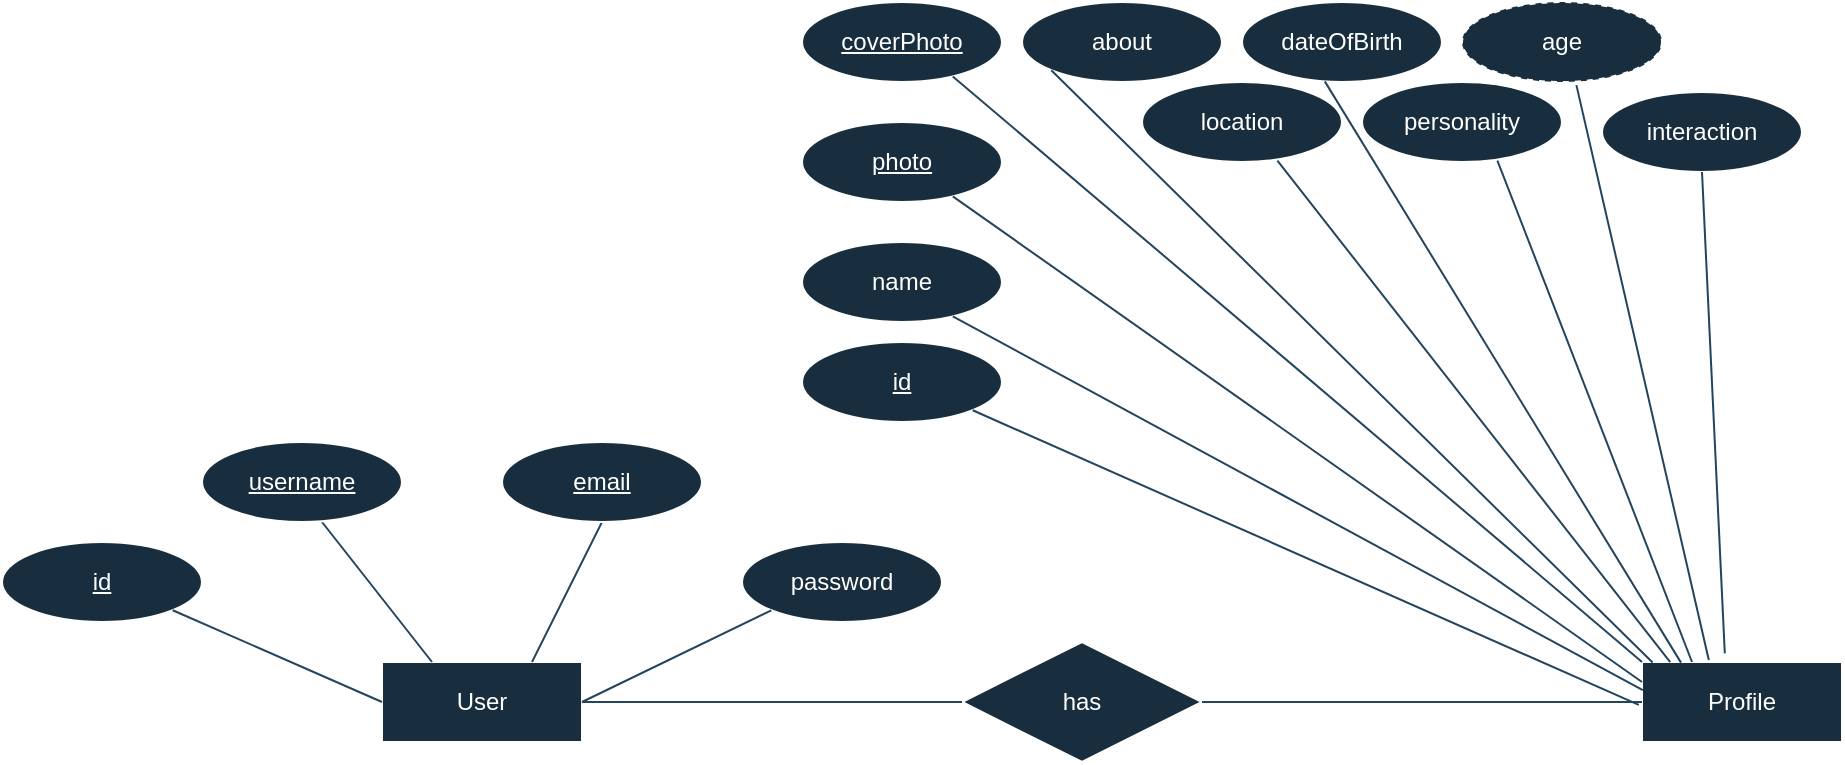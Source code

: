 <mxfile version="21.7.5" type="device">
  <diagram name="Database ER Diagram" id="S4qCdO56IddWzfysVUKZ">
    <mxGraphModel dx="1167" dy="1143" grid="1" gridSize="10" guides="1" tooltips="1" connect="1" arrows="1" fold="1" page="0" pageScale="1" pageWidth="850" pageHeight="1100" math="0" shadow="0">
      <root>
        <mxCell id="0" />
        <mxCell id="1" parent="0" />
        <mxCell id="Y48gruY4uMkVQWLDXMq1-1" value="User" style="whiteSpace=wrap;html=1;align=center;labelBackgroundColor=none;fillColor=#182E3E;strokeColor=#FFFFFF;fontColor=#FFFFFF;" parent="1" vertex="1">
          <mxGeometry x="190" y="130" width="100" height="40" as="geometry" />
        </mxCell>
        <mxCell id="Y48gruY4uMkVQWLDXMq1-25" value="password" style="ellipse;whiteSpace=wrap;html=1;align=center;labelBackgroundColor=none;fillColor=#182E3E;strokeColor=#FFFFFF;fontColor=#FFFFFF;" parent="1" vertex="1">
          <mxGeometry x="370" y="70" width="100" height="40" as="geometry" />
        </mxCell>
        <mxCell id="Y48gruY4uMkVQWLDXMq1-26" value="id" style="ellipse;whiteSpace=wrap;html=1;align=center;fontStyle=4;labelBackgroundColor=none;fillColor=#182E3E;strokeColor=#FFFFFF;fontColor=#FFFFFF;" parent="1" vertex="1">
          <mxGeometry y="70" width="100" height="40" as="geometry" />
        </mxCell>
        <mxCell id="Y48gruY4uMkVQWLDXMq1-29" value="" style="endArrow=none;html=1;rounded=0;exitX=1;exitY=0.5;exitDx=0;exitDy=0;entryX=0;entryY=1;entryDx=0;entryDy=0;labelBackgroundColor=none;strokeColor=#23445D;fontColor=default;" parent="1" source="Y48gruY4uMkVQWLDXMq1-1" target="Y48gruY4uMkVQWLDXMq1-25" edge="1">
          <mxGeometry relative="1" as="geometry">
            <mxPoint x="260" y="200" as="sourcePoint" />
            <mxPoint x="420" y="200" as="targetPoint" />
          </mxGeometry>
        </mxCell>
        <mxCell id="Y48gruY4uMkVQWLDXMq1-30" value="" style="endArrow=none;html=1;rounded=0;exitX=0.75;exitY=0;exitDx=0;exitDy=0;entryX=0.5;entryY=1;entryDx=0;entryDy=0;labelBackgroundColor=none;strokeColor=#23445D;fontColor=default;" parent="1" source="Y48gruY4uMkVQWLDXMq1-1" edge="1">
          <mxGeometry relative="1" as="geometry">
            <mxPoint x="300" y="160" as="sourcePoint" />
            <mxPoint x="300" y="60" as="targetPoint" />
          </mxGeometry>
        </mxCell>
        <mxCell id="Y48gruY4uMkVQWLDXMq1-31" value="" style="endArrow=none;html=1;rounded=0;exitX=0.25;exitY=0;exitDx=0;exitDy=0;entryX=0.5;entryY=1;entryDx=0;entryDy=0;labelBackgroundColor=none;strokeColor=#23445D;fontColor=default;" parent="1" source="Y48gruY4uMkVQWLDXMq1-1" edge="1">
          <mxGeometry relative="1" as="geometry">
            <mxPoint x="275" y="140" as="sourcePoint" />
            <mxPoint x="160" y="60" as="targetPoint" />
          </mxGeometry>
        </mxCell>
        <mxCell id="Y48gruY4uMkVQWLDXMq1-32" value="" style="endArrow=none;html=1;rounded=0;exitX=0;exitY=0.5;exitDx=0;exitDy=0;entryX=1;entryY=1;entryDx=0;entryDy=0;labelBackgroundColor=none;strokeColor=#23445D;fontColor=default;" parent="1" source="Y48gruY4uMkVQWLDXMq1-1" target="Y48gruY4uMkVQWLDXMq1-26" edge="1">
          <mxGeometry relative="1" as="geometry">
            <mxPoint x="225" y="140" as="sourcePoint" />
            <mxPoint x="170" y="70" as="targetPoint" />
          </mxGeometry>
        </mxCell>
        <mxCell id="Y48gruY4uMkVQWLDXMq1-33" value="Profile" style="whiteSpace=wrap;html=1;align=center;labelBackgroundColor=none;fillColor=#182E3E;strokeColor=#FFFFFF;fontColor=#FFFFFF;" parent="1" vertex="1">
          <mxGeometry x="820" y="130" width="100" height="40" as="geometry" />
        </mxCell>
        <mxCell id="1qY1PoXrJTTYbtQSf-mt-1" value="username" style="ellipse;whiteSpace=wrap;html=1;align=center;fontStyle=4;labelBackgroundColor=none;fillColor=#182E3E;strokeColor=#FFFFFF;fontColor=#FFFFFF;" vertex="1" parent="1">
          <mxGeometry x="100" y="20" width="100" height="40" as="geometry" />
        </mxCell>
        <mxCell id="1qY1PoXrJTTYbtQSf-mt-2" value="email" style="ellipse;whiteSpace=wrap;html=1;align=center;fontStyle=4;labelBackgroundColor=none;fillColor=#182E3E;strokeColor=#FFFFFF;fontColor=#FFFFFF;" vertex="1" parent="1">
          <mxGeometry x="250" y="20" width="100" height="40" as="geometry" />
        </mxCell>
        <mxCell id="1qY1PoXrJTTYbtQSf-mt-3" value="id" style="ellipse;whiteSpace=wrap;html=1;align=center;fontStyle=4;labelBackgroundColor=none;fillColor=#182E3E;strokeColor=#FFFFFF;fontColor=#FFFFFF;" vertex="1" parent="1">
          <mxGeometry x="400" y="-30" width="100" height="40" as="geometry" />
        </mxCell>
        <mxCell id="1qY1PoXrJTTYbtQSf-mt-4" value="" style="endArrow=none;html=1;rounded=0;entryX=1;entryY=1;entryDx=0;entryDy=0;exitX=-0.016;exitY=0.537;exitDx=0;exitDy=0;exitPerimeter=0;labelBackgroundColor=none;strokeColor=#23445D;fontColor=default;" edge="1" target="1qY1PoXrJTTYbtQSf-mt-3" parent="1" source="Y48gruY4uMkVQWLDXMq1-33">
          <mxGeometry relative="1" as="geometry">
            <mxPoint x="800" y="150" as="sourcePoint" />
            <mxPoint x="800" y="70" as="targetPoint" />
          </mxGeometry>
        </mxCell>
        <mxCell id="1qY1PoXrJTTYbtQSf-mt-5" value="name" style="ellipse;whiteSpace=wrap;html=1;align=center;labelBackgroundColor=none;fillColor=#182E3E;strokeColor=#FFFFFF;fontColor=#FFFFFF;" vertex="1" parent="1">
          <mxGeometry x="400" y="-80" width="100" height="40" as="geometry" />
        </mxCell>
        <mxCell id="1qY1PoXrJTTYbtQSf-mt-6" value="" style="endArrow=none;html=1;rounded=0;exitX=0.004;exitY=0.353;exitDx=0;exitDy=0;entryX=0.754;entryY=0.93;entryDx=0;entryDy=0;exitPerimeter=0;entryPerimeter=0;labelBackgroundColor=none;strokeColor=#23445D;fontColor=default;" edge="1" parent="1" source="Y48gruY4uMkVQWLDXMq1-33" target="1qY1PoXrJTTYbtQSf-mt-5">
          <mxGeometry relative="1" as="geometry">
            <mxPoint x="830" y="160" as="sourcePoint" />
            <mxPoint x="385" y="-76" as="targetPoint" />
          </mxGeometry>
        </mxCell>
        <mxCell id="1qY1PoXrJTTYbtQSf-mt-7" value="&lt;u&gt;photo&lt;/u&gt;" style="ellipse;whiteSpace=wrap;html=1;align=center;labelBackgroundColor=none;fillColor=#182E3E;strokeColor=#FFFFFF;fontColor=#FFFFFF;" vertex="1" parent="1">
          <mxGeometry x="400" y="-140" width="100" height="40" as="geometry" />
        </mxCell>
        <mxCell id="1qY1PoXrJTTYbtQSf-mt-8" value="" style="endArrow=none;html=1;rounded=0;exitX=0;exitY=0.25;exitDx=0;exitDy=0;entryX=0.754;entryY=0.93;entryDx=0;entryDy=0;entryPerimeter=0;labelBackgroundColor=none;strokeColor=#23445D;fontColor=default;" edge="1" target="1qY1PoXrJTTYbtQSf-mt-7" parent="1" source="Y48gruY4uMkVQWLDXMq1-33">
          <mxGeometry relative="1" as="geometry">
            <mxPoint x="820" y="84" as="sourcePoint" />
            <mxPoint x="385" y="-136" as="targetPoint" />
          </mxGeometry>
        </mxCell>
        <mxCell id="1qY1PoXrJTTYbtQSf-mt-10" value="&lt;u&gt;coverPhoto&lt;/u&gt;" style="ellipse;whiteSpace=wrap;html=1;align=center;labelBackgroundColor=none;fillColor=#182E3E;strokeColor=#FFFFFF;fontColor=#FFFFFF;" vertex="1" parent="1">
          <mxGeometry x="400" y="-200" width="100" height="40" as="geometry" />
        </mxCell>
        <mxCell id="1qY1PoXrJTTYbtQSf-mt-11" value="" style="endArrow=none;html=1;rounded=0;exitX=0;exitY=0;exitDx=0;exitDy=0;entryX=0.754;entryY=0.93;entryDx=0;entryDy=0;entryPerimeter=0;labelBackgroundColor=none;strokeColor=#23445D;fontColor=default;" edge="1" target="1qY1PoXrJTTYbtQSf-mt-10" parent="1" source="Y48gruY4uMkVQWLDXMq1-33">
          <mxGeometry relative="1" as="geometry">
            <mxPoint x="820" y="80" as="sourcePoint" />
            <mxPoint x="385" y="-196" as="targetPoint" />
          </mxGeometry>
        </mxCell>
        <mxCell id="1qY1PoXrJTTYbtQSf-mt-12" value="about" style="ellipse;whiteSpace=wrap;html=1;align=center;labelBackgroundColor=none;fillColor=#182E3E;strokeColor=#FFFFFF;fontColor=#FFFFFF;" vertex="1" parent="1">
          <mxGeometry x="510" y="-200" width="100" height="40" as="geometry" />
        </mxCell>
        <mxCell id="1qY1PoXrJTTYbtQSf-mt-13" value="" style="endArrow=none;html=1;rounded=0;exitX=0.053;exitY=0.007;exitDx=0;exitDy=0;entryX=0;entryY=1;entryDx=0;entryDy=0;exitPerimeter=0;labelBackgroundColor=none;strokeColor=#23445D;fontColor=default;" edge="1" target="1qY1PoXrJTTYbtQSf-mt-12" parent="1" source="Y48gruY4uMkVQWLDXMq1-33">
          <mxGeometry relative="1" as="geometry">
            <mxPoint x="930" y="130" as="sourcePoint" />
            <mxPoint x="495" y="-196" as="targetPoint" />
          </mxGeometry>
        </mxCell>
        <mxCell id="1qY1PoXrJTTYbtQSf-mt-14" value="location" style="ellipse;whiteSpace=wrap;html=1;align=center;labelBackgroundColor=none;fillColor=#182E3E;strokeColor=#FFFFFF;fontColor=#FFFFFF;" vertex="1" parent="1">
          <mxGeometry x="570" y="-160" width="100" height="40" as="geometry" />
        </mxCell>
        <mxCell id="1qY1PoXrJTTYbtQSf-mt-15" value="" style="endArrow=none;html=1;rounded=0;exitX=0.141;exitY=0.003;exitDx=0;exitDy=0;exitPerimeter=0;entryX=0.677;entryY=0.983;entryDx=0;entryDy=0;entryPerimeter=0;labelBackgroundColor=none;strokeColor=#23445D;fontColor=default;" edge="1" target="1qY1PoXrJTTYbtQSf-mt-14" parent="1" source="Y48gruY4uMkVQWLDXMq1-33">
          <mxGeometry relative="1" as="geometry">
            <mxPoint x="935" y="130" as="sourcePoint" />
            <mxPoint x="630" y="-120" as="targetPoint" />
          </mxGeometry>
        </mxCell>
        <mxCell id="1qY1PoXrJTTYbtQSf-mt-16" value="dateOfBirth" style="ellipse;whiteSpace=wrap;html=1;align=center;labelBackgroundColor=none;fillColor=#182E3E;strokeColor=#FFFFFF;fontColor=#FFFFFF;" vertex="1" parent="1">
          <mxGeometry x="620" y="-200" width="100" height="40" as="geometry" />
        </mxCell>
        <mxCell id="1qY1PoXrJTTYbtQSf-mt-17" value="" style="endArrow=none;html=1;rounded=0;entryX=0.414;entryY=0.992;entryDx=0;entryDy=0;entryPerimeter=0;exitX=0.195;exitY=0.008;exitDx=0;exitDy=0;exitPerimeter=0;labelBackgroundColor=none;strokeColor=#23445D;fontColor=default;" edge="1" parent="1" source="Y48gruY4uMkVQWLDXMq1-33" target="1qY1PoXrJTTYbtQSf-mt-16">
          <mxGeometry relative="1" as="geometry">
            <mxPoint x="840" y="130" as="sourcePoint" />
            <mxPoint x="690" y="-160" as="targetPoint" />
          </mxGeometry>
        </mxCell>
        <mxCell id="1qY1PoXrJTTYbtQSf-mt-18" value="personality" style="ellipse;whiteSpace=wrap;html=1;align=center;labelBackgroundColor=none;fillColor=#182E3E;strokeColor=#FFFFFF;fontColor=#FFFFFF;" vertex="1" parent="1">
          <mxGeometry x="680" y="-160" width="100" height="40" as="geometry" />
        </mxCell>
        <mxCell id="1qY1PoXrJTTYbtQSf-mt-19" value="" style="endArrow=none;html=1;rounded=0;exitX=0.25;exitY=0;exitDx=0;exitDy=0;entryX=0.677;entryY=0.983;entryDx=0;entryDy=0;entryPerimeter=0;labelBackgroundColor=none;strokeColor=#23445D;fontColor=default;" edge="1" target="1qY1PoXrJTTYbtQSf-mt-18" parent="1" source="Y48gruY4uMkVQWLDXMq1-33">
          <mxGeometry relative="1" as="geometry">
            <mxPoint x="944" y="130" as="sourcePoint" />
            <mxPoint x="740" y="-120" as="targetPoint" />
          </mxGeometry>
        </mxCell>
        <mxCell id="1qY1PoXrJTTYbtQSf-mt-21" value="" style="endArrow=none;html=1;rounded=0;entryX=0.572;entryY=1.039;entryDx=0;entryDy=0;entryPerimeter=0;exitX=0.334;exitY=-0.025;exitDx=0;exitDy=0;exitPerimeter=0;labelBackgroundColor=none;strokeColor=#23445D;fontColor=default;" edge="1" target="1qY1PoXrJTTYbtQSf-mt-22" parent="1" source="Y48gruY4uMkVQWLDXMq1-33">
          <mxGeometry relative="1" as="geometry">
            <mxPoint x="960" y="130" as="sourcePoint" />
            <mxPoint x="791.4" y="-160.32" as="targetPoint" />
          </mxGeometry>
        </mxCell>
        <mxCell id="1qY1PoXrJTTYbtQSf-mt-22" value="age" style="ellipse;whiteSpace=wrap;html=1;align=center;dashed=1;labelBackgroundColor=none;fillColor=#182E3E;strokeColor=#FFFFFF;fontColor=#FFFFFF;" vertex="1" parent="1">
          <mxGeometry x="730" y="-200" width="100" height="40" as="geometry" />
        </mxCell>
        <mxCell id="1qY1PoXrJTTYbtQSf-mt-23" value="has" style="shape=rhombus;perimeter=rhombusPerimeter;whiteSpace=wrap;html=1;align=center;strokeColor=#FFFFFF;fontColor=#FFFFFF;fillColor=#182E3E;" vertex="1" parent="1">
          <mxGeometry x="480" y="120" width="120" height="60" as="geometry" />
        </mxCell>
        <mxCell id="1qY1PoXrJTTYbtQSf-mt-26" value="" style="endArrow=none;html=1;rounded=0;strokeColor=#23445D;exitX=1;exitY=0.5;exitDx=0;exitDy=0;entryX=0;entryY=0.5;entryDx=0;entryDy=0;" edge="1" parent="1" source="Y48gruY4uMkVQWLDXMq1-1" target="1qY1PoXrJTTYbtQSf-mt-23">
          <mxGeometry relative="1" as="geometry">
            <mxPoint x="510" y="50" as="sourcePoint" />
            <mxPoint x="670" y="50" as="targetPoint" />
          </mxGeometry>
        </mxCell>
        <mxCell id="1qY1PoXrJTTYbtQSf-mt-27" value="1" style="resizable=0;html=1;whiteSpace=wrap;align=right;verticalAlign=bottom;strokeColor=#FFFFFF;fontColor=#FFFFFF;fillColor=#182E3E;" connectable="0" vertex="1" parent="1qY1PoXrJTTYbtQSf-mt-26">
          <mxGeometry x="1" relative="1" as="geometry">
            <mxPoint x="-30" as="offset" />
          </mxGeometry>
        </mxCell>
        <mxCell id="1qY1PoXrJTTYbtQSf-mt-28" value="" style="endArrow=none;html=1;rounded=0;strokeColor=#23445D;entryX=1;entryY=0.5;entryDx=0;entryDy=0;comic=0;exitX=0;exitY=0.5;exitDx=0;exitDy=0;" edge="1" parent="1" source="Y48gruY4uMkVQWLDXMq1-33" target="1qY1PoXrJTTYbtQSf-mt-23">
          <mxGeometry relative="1" as="geometry">
            <mxPoint x="750" y="230" as="sourcePoint" />
            <mxPoint x="575" y="190" as="targetPoint" />
          </mxGeometry>
        </mxCell>
        <mxCell id="1qY1PoXrJTTYbtQSf-mt-29" value="1" style="resizable=0;html=1;whiteSpace=wrap;align=right;verticalAlign=bottom;strokeColor=#FFFFFF;fontColor=#FFFFFF;fillColor=#182E3E;" connectable="0" vertex="1" parent="1qY1PoXrJTTYbtQSf-mt-28">
          <mxGeometry x="1" relative="1" as="geometry">
            <mxPoint x="40" as="offset" />
          </mxGeometry>
        </mxCell>
        <mxCell id="1qY1PoXrJTTYbtQSf-mt-32" value="interaction" style="ellipse;whiteSpace=wrap;html=1;align=center;labelBackgroundColor=none;fillColor=#182E3E;strokeColor=#FFFFFF;fontColor=#FFFFFF;" vertex="1" parent="1">
          <mxGeometry x="800" y="-155" width="100" height="40" as="geometry" />
        </mxCell>
        <mxCell id="1qY1PoXrJTTYbtQSf-mt-33" value="" style="endArrow=none;html=1;rounded=0;exitX=0.414;exitY=-0.108;exitDx=0;exitDy=0;entryX=0.5;entryY=1;entryDx=0;entryDy=0;labelBackgroundColor=none;strokeColor=#23445D;fontColor=default;exitPerimeter=0;" edge="1" target="1qY1PoXrJTTYbtQSf-mt-32" parent="1" source="Y48gruY4uMkVQWLDXMq1-33">
          <mxGeometry relative="1" as="geometry">
            <mxPoint x="965" y="135" as="sourcePoint" />
            <mxPoint x="860" y="-115" as="targetPoint" />
          </mxGeometry>
        </mxCell>
      </root>
    </mxGraphModel>
  </diagram>
</mxfile>
